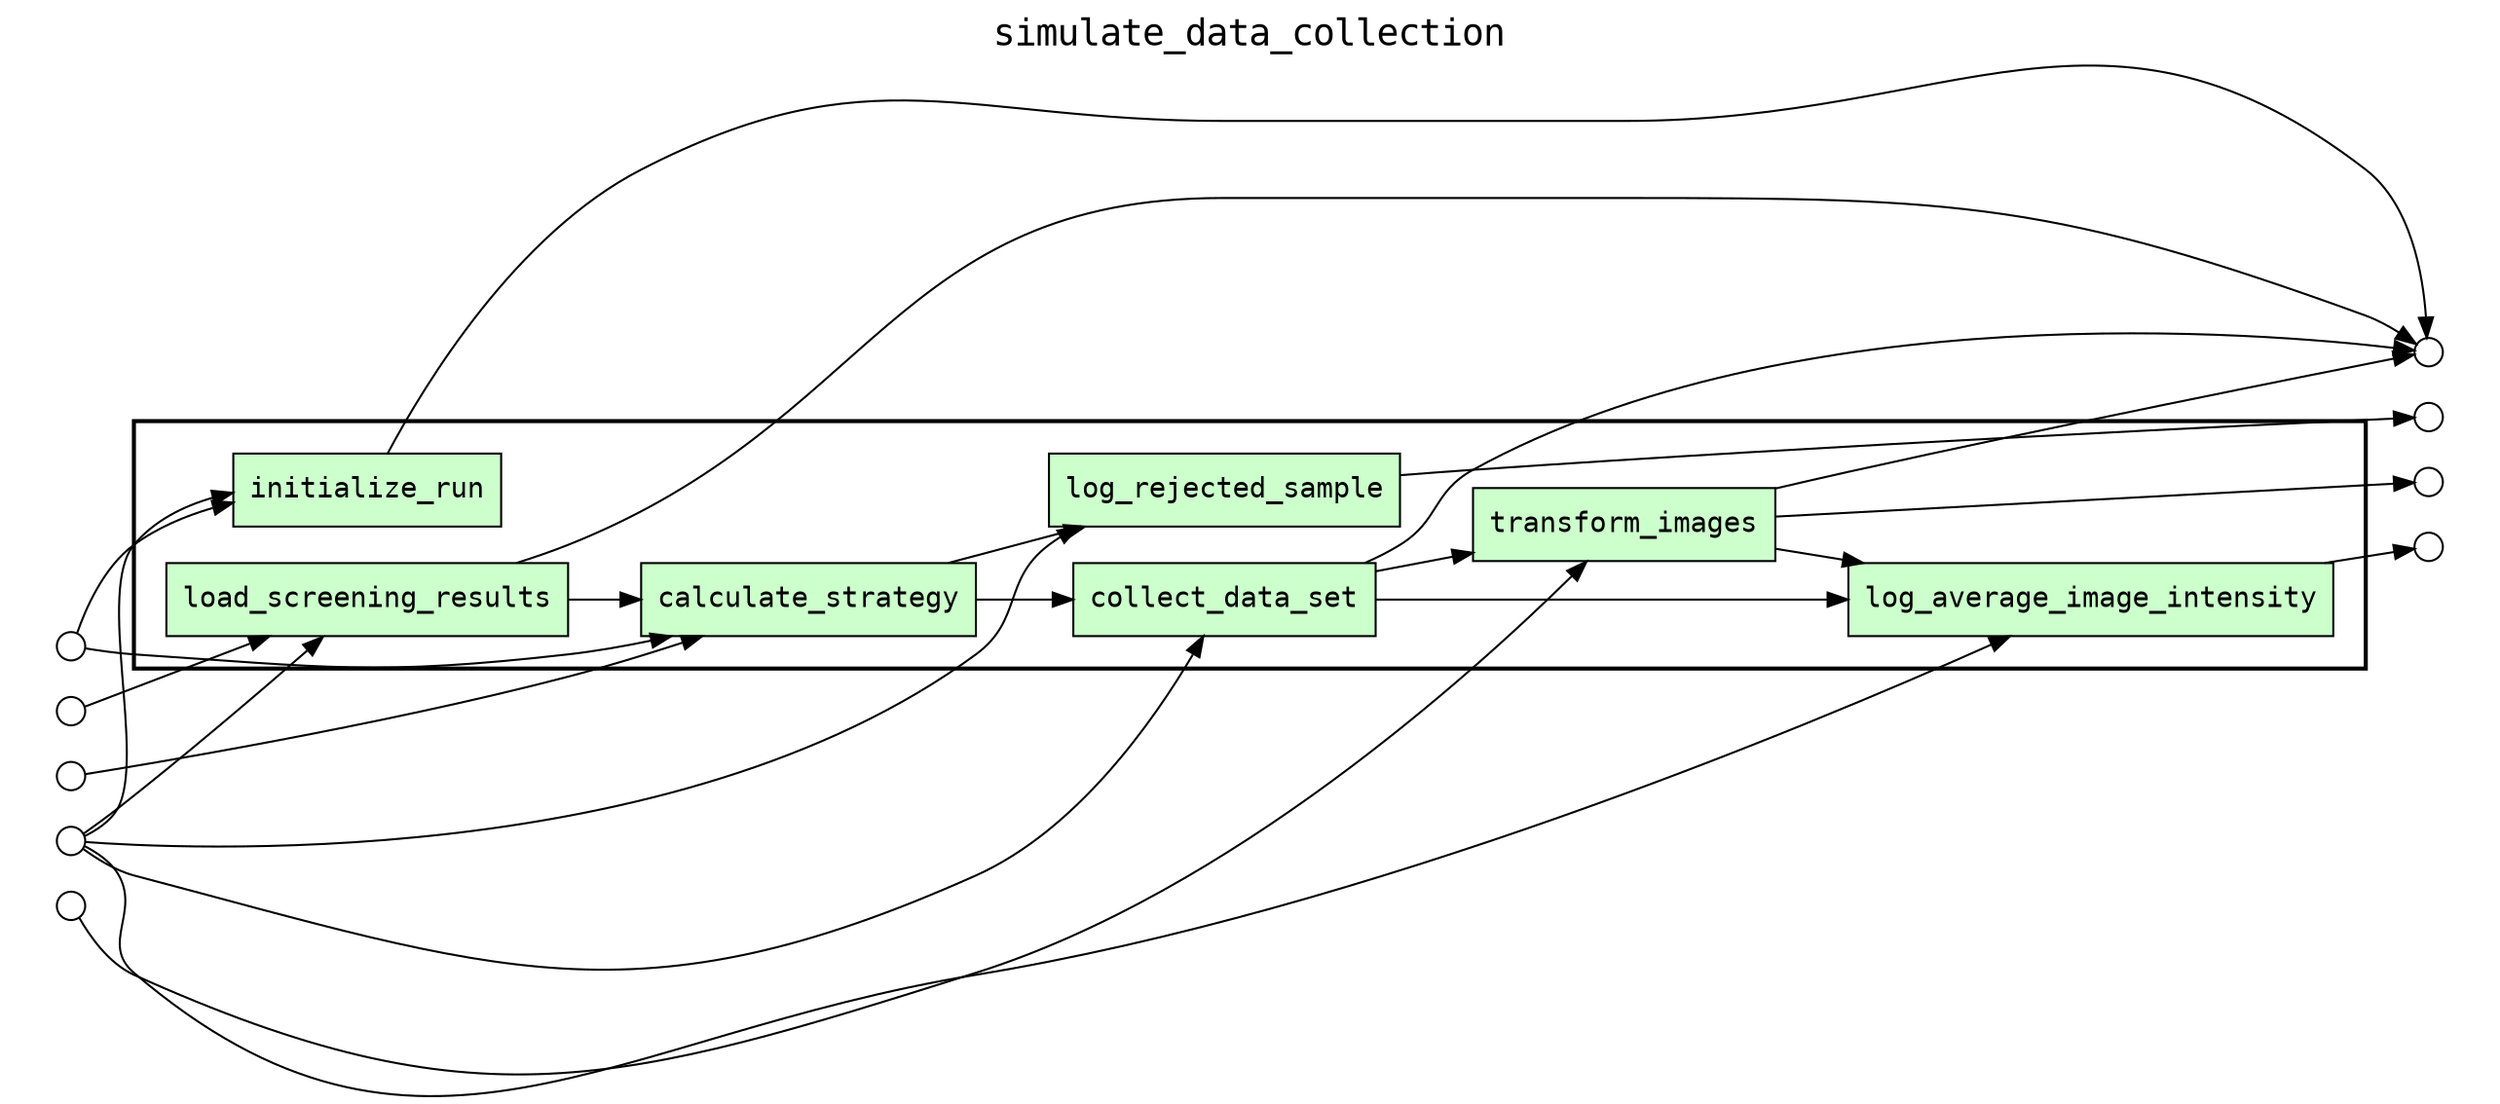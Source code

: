 
digraph yw_data_view {
rankdir=LR
fontname=Courier; fontsize=18; labelloc=t
label="simulate_data_collection"
subgraph cluster_workflow { label=""; color=black; penwidth=2
subgraph cluster_workflow_inner { label=""; color=white
node[shape=box style="filled" fillcolor="#CCFFCC" peripheries=1 fontname=Courier]
initialize_run
load_screening_results
calculate_strategy
log_rejected_sample
collect_data_set
transform_images
log_average_image_intensity
node[shape=box style="filled" fillcolor="#CCFFCC" peripheries=1 fontname=Courier]
}}
subgraph cluster_inflows { label=""; color=white; penwidth=2
subgraph cluster_inflows_inner { label=""; color=white
node[shape=circle fillcolor="#FFFFFF" peripheries=1 width=0.2]
calibration_image_inflow [label=""]
data_redundancy_inflow [label=""]
sample_spreadsheet_inflow [label=""]
cassette_id_inflow [label=""]
sample_score_cutoff_inflow [label=""]
}}
subgraph cluster_outflows { label=""; color=white; penwidth=2
subgraph cluster_outflows_inner { label=""; color=white
node[shape=circle fillcolor="#FFFFFF" peripheries=1 width=0.2]
rejection_log_outflow [label=""]
collection_log_outflow [label=""]
run_log_outflow [label=""]
corrected_image_outflow [label=""]
}}
load_screening_results -> calculate_strategy
calculate_strategy -> log_rejected_sample
calculate_strategy -> collect_data_set
collect_data_set -> transform_images
collect_data_set -> log_average_image_intensity
transform_images -> log_average_image_intensity
sample_score_cutoff_inflow -> initialize_run
cassette_id_inflow -> initialize_run
cassette_id_inflow -> load_screening_results
sample_spreadsheet_inflow -> load_screening_results
data_redundancy_inflow -> calculate_strategy
sample_score_cutoff_inflow -> calculate_strategy
cassette_id_inflow -> log_rejected_sample
cassette_id_inflow -> collect_data_set
calibration_image_inflow -> transform_images
cassette_id_inflow -> log_average_image_intensity
transform_images -> corrected_image_outflow
initialize_run -> run_log_outflow
load_screening_results -> run_log_outflow
collect_data_set -> run_log_outflow
transform_images -> run_log_outflow
log_average_image_intensity -> collection_log_outflow
log_rejected_sample -> rejection_log_outflow
}

